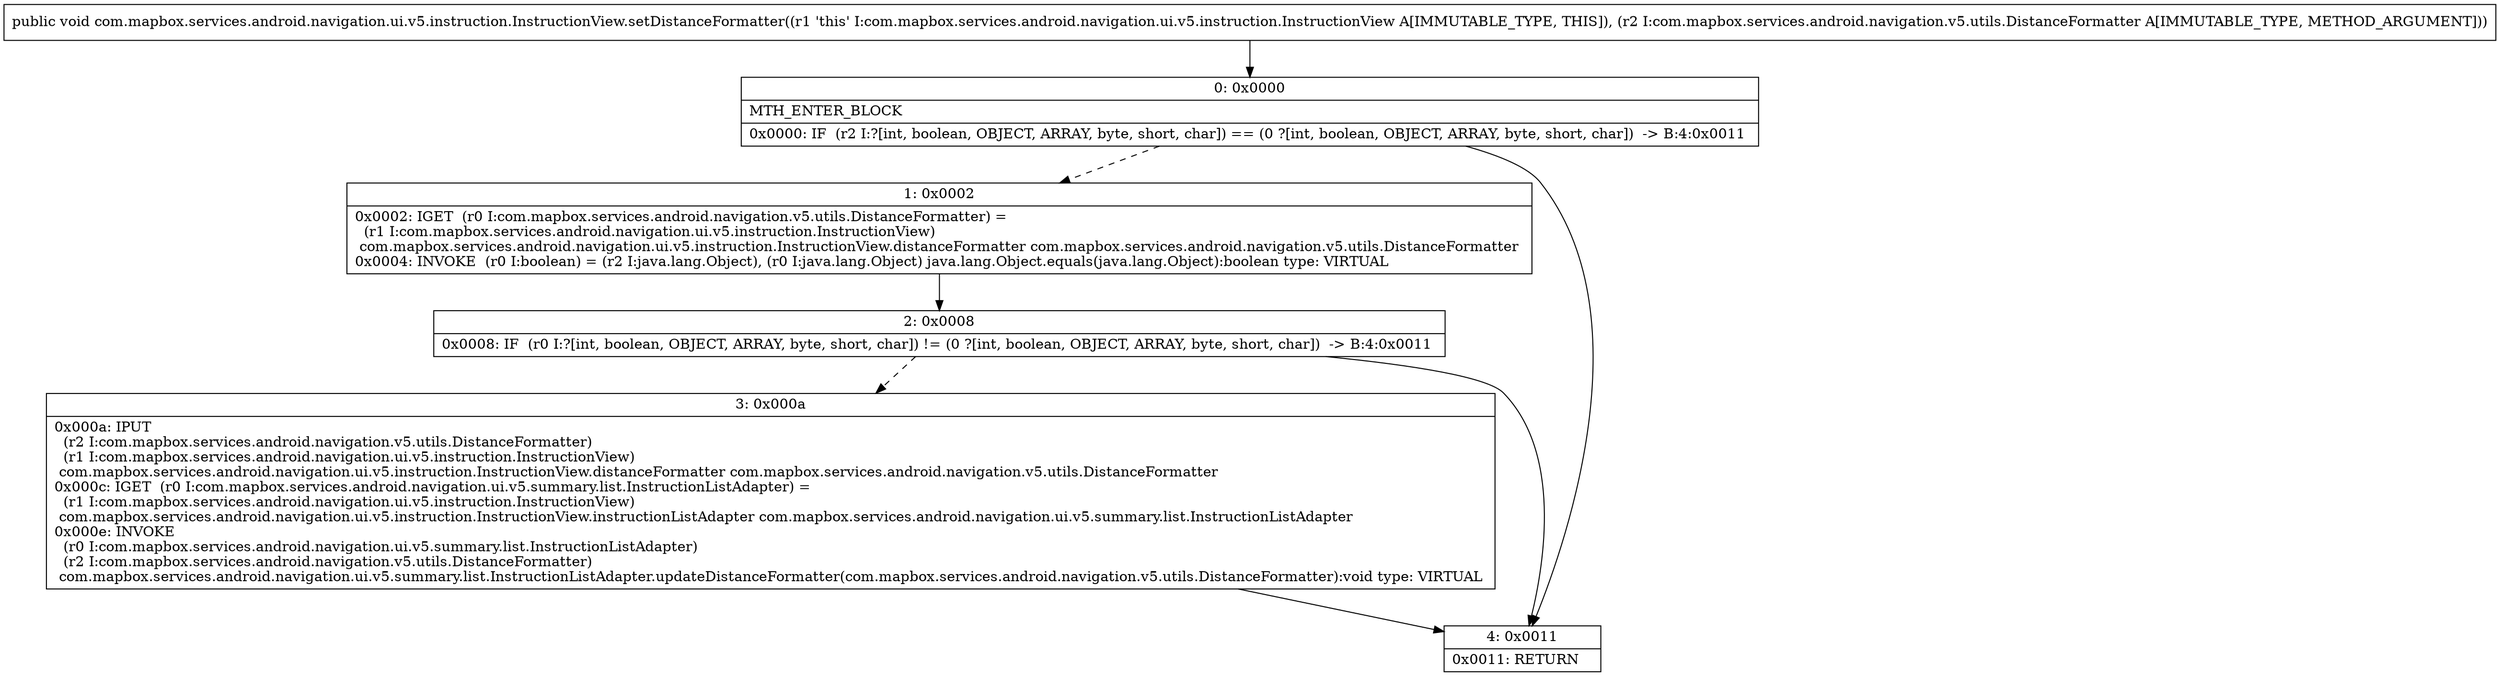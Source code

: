 digraph "CFG forcom.mapbox.services.android.navigation.ui.v5.instruction.InstructionView.setDistanceFormatter(Lcom\/mapbox\/services\/android\/navigation\/v5\/utils\/DistanceFormatter;)V" {
Node_0 [shape=record,label="{0\:\ 0x0000|MTH_ENTER_BLOCK\l|0x0000: IF  (r2 I:?[int, boolean, OBJECT, ARRAY, byte, short, char]) == (0 ?[int, boolean, OBJECT, ARRAY, byte, short, char])  \-\> B:4:0x0011 \l}"];
Node_1 [shape=record,label="{1\:\ 0x0002|0x0002: IGET  (r0 I:com.mapbox.services.android.navigation.v5.utils.DistanceFormatter) = \l  (r1 I:com.mapbox.services.android.navigation.ui.v5.instruction.InstructionView)\l com.mapbox.services.android.navigation.ui.v5.instruction.InstructionView.distanceFormatter com.mapbox.services.android.navigation.v5.utils.DistanceFormatter \l0x0004: INVOKE  (r0 I:boolean) = (r2 I:java.lang.Object), (r0 I:java.lang.Object) java.lang.Object.equals(java.lang.Object):boolean type: VIRTUAL \l}"];
Node_2 [shape=record,label="{2\:\ 0x0008|0x0008: IF  (r0 I:?[int, boolean, OBJECT, ARRAY, byte, short, char]) != (0 ?[int, boolean, OBJECT, ARRAY, byte, short, char])  \-\> B:4:0x0011 \l}"];
Node_3 [shape=record,label="{3\:\ 0x000a|0x000a: IPUT  \l  (r2 I:com.mapbox.services.android.navigation.v5.utils.DistanceFormatter)\l  (r1 I:com.mapbox.services.android.navigation.ui.v5.instruction.InstructionView)\l com.mapbox.services.android.navigation.ui.v5.instruction.InstructionView.distanceFormatter com.mapbox.services.android.navigation.v5.utils.DistanceFormatter \l0x000c: IGET  (r0 I:com.mapbox.services.android.navigation.ui.v5.summary.list.InstructionListAdapter) = \l  (r1 I:com.mapbox.services.android.navigation.ui.v5.instruction.InstructionView)\l com.mapbox.services.android.navigation.ui.v5.instruction.InstructionView.instructionListAdapter com.mapbox.services.android.navigation.ui.v5.summary.list.InstructionListAdapter \l0x000e: INVOKE  \l  (r0 I:com.mapbox.services.android.navigation.ui.v5.summary.list.InstructionListAdapter)\l  (r2 I:com.mapbox.services.android.navigation.v5.utils.DistanceFormatter)\l com.mapbox.services.android.navigation.ui.v5.summary.list.InstructionListAdapter.updateDistanceFormatter(com.mapbox.services.android.navigation.v5.utils.DistanceFormatter):void type: VIRTUAL \l}"];
Node_4 [shape=record,label="{4\:\ 0x0011|0x0011: RETURN   \l}"];
MethodNode[shape=record,label="{public void com.mapbox.services.android.navigation.ui.v5.instruction.InstructionView.setDistanceFormatter((r1 'this' I:com.mapbox.services.android.navigation.ui.v5.instruction.InstructionView A[IMMUTABLE_TYPE, THIS]), (r2 I:com.mapbox.services.android.navigation.v5.utils.DistanceFormatter A[IMMUTABLE_TYPE, METHOD_ARGUMENT])) }"];
MethodNode -> Node_0;
Node_0 -> Node_1[style=dashed];
Node_0 -> Node_4;
Node_1 -> Node_2;
Node_2 -> Node_3[style=dashed];
Node_2 -> Node_4;
Node_3 -> Node_4;
}

